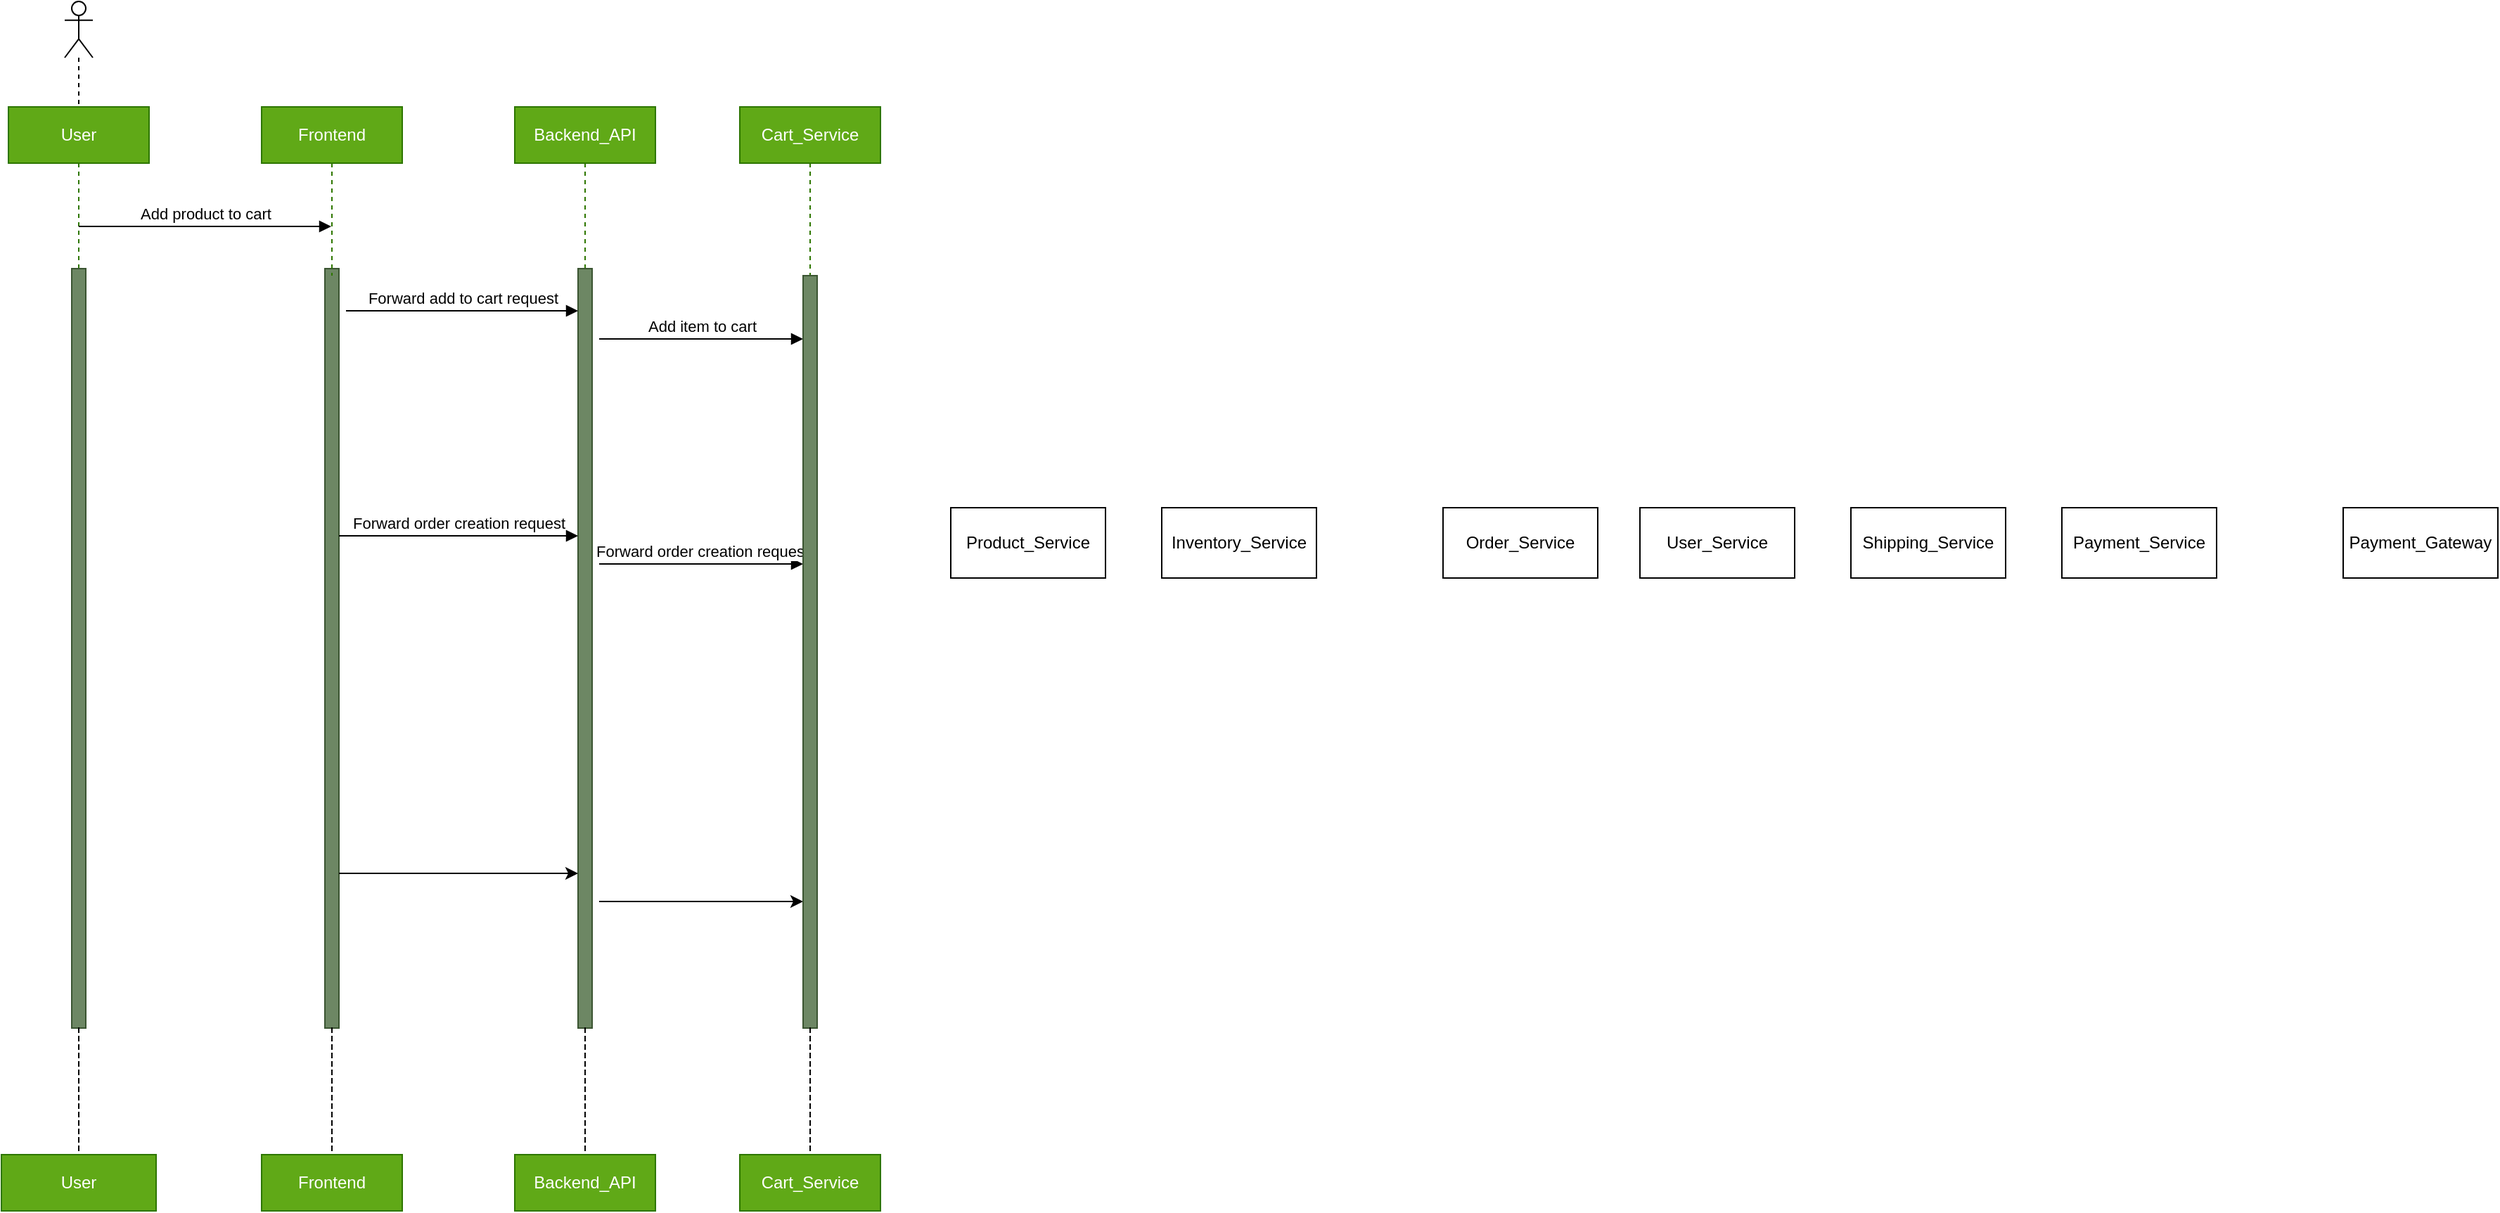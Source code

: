 <mxfile version="24.7.12">
  <diagram name="Page-1" id="2YBvvXClWsGukQMizWep">
    <mxGraphModel dx="2074" dy="1190" grid="1" gridSize="10" guides="1" tooltips="1" connect="1" arrows="1" fold="1" page="1" pageScale="1" pageWidth="850" pageHeight="1100" math="0" shadow="0">
      <root>
        <mxCell id="0" />
        <mxCell id="1" parent="0" />
        <mxCell id="OwuwuEVSNwKDjZ3OUZzn-6" value="Inventory_Service" style="html=1;whiteSpace=wrap;" vertex="1" parent="1">
          <mxGeometry x="890" y="430" width="110" height="50" as="geometry" />
        </mxCell>
        <mxCell id="OwuwuEVSNwKDjZ3OUZzn-7" value="Order_Service" style="html=1;whiteSpace=wrap;" vertex="1" parent="1">
          <mxGeometry x="1090" y="430" width="110" height="50" as="geometry" />
        </mxCell>
        <mxCell id="OwuwuEVSNwKDjZ3OUZzn-8" value="User_Service" style="html=1;whiteSpace=wrap;" vertex="1" parent="1">
          <mxGeometry x="1230" y="430" width="110" height="50" as="geometry" />
        </mxCell>
        <mxCell id="OwuwuEVSNwKDjZ3OUZzn-9" value="Shipping_Service" style="html=1;whiteSpace=wrap;" vertex="1" parent="1">
          <mxGeometry x="1380" y="430" width="110" height="50" as="geometry" />
        </mxCell>
        <mxCell id="OwuwuEVSNwKDjZ3OUZzn-10" value="Payment_Service" style="html=1;whiteSpace=wrap;" vertex="1" parent="1">
          <mxGeometry x="1530" y="430" width="110" height="50" as="geometry" />
        </mxCell>
        <mxCell id="OwuwuEVSNwKDjZ3OUZzn-11" value="Payment_Gateway" style="html=1;whiteSpace=wrap;" vertex="1" parent="1">
          <mxGeometry x="1730" y="430" width="110" height="50" as="geometry" />
        </mxCell>
        <mxCell id="OwuwuEVSNwKDjZ3OUZzn-12" value="Product_Service" style="html=1;whiteSpace=wrap;" vertex="1" parent="1">
          <mxGeometry x="740" y="430" width="110" height="50" as="geometry" />
        </mxCell>
        <mxCell id="OwuwuEVSNwKDjZ3OUZzn-17" value="" style="shape=umlLifeline;perimeter=lifelinePerimeter;whiteSpace=wrap;html=1;container=1;dropTarget=0;collapsible=0;recursiveResize=0;outlineConnect=0;portConstraint=eastwest;newEdgeStyle={&quot;curved&quot;:0,&quot;rounded&quot;:0};participant=umlActor;" vertex="1" parent="1">
          <mxGeometry x="110" y="70" width="20" height="75" as="geometry" />
        </mxCell>
        <mxCell id="OwuwuEVSNwKDjZ3OUZzn-18" value="User" style="shape=umlLifeline;perimeter=lifelinePerimeter;whiteSpace=wrap;html=1;container=1;dropTarget=0;collapsible=0;recursiveResize=0;outlineConnect=0;portConstraint=eastwest;newEdgeStyle={&quot;curved&quot;:0,&quot;rounded&quot;:0};fillColor=#60a917;strokeColor=#2D7600;fontColor=#ffffff;" vertex="1" parent="1">
          <mxGeometry x="70" y="145" width="100" height="120" as="geometry" />
        </mxCell>
        <mxCell id="OwuwuEVSNwKDjZ3OUZzn-19" value="" style="html=1;points=[[0,0,0,0,5],[0,1,0,0,-5],[1,0,0,0,5],[1,1,0,0,-5]];perimeter=orthogonalPerimeter;outlineConnect=0;targetShapes=umlLifeline;portConstraint=eastwest;newEdgeStyle={&quot;curved&quot;:0,&quot;rounded&quot;:0};fillColor=#6d8764;fontColor=#ffffff;strokeColor=#3A5431;" vertex="1" parent="1">
          <mxGeometry x="115" y="260" width="10" height="540" as="geometry" />
        </mxCell>
        <mxCell id="OwuwuEVSNwKDjZ3OUZzn-32" value="User" style="html=1;whiteSpace=wrap;fillColor=#60a917;fontColor=#ffffff;strokeColor=#2D7600;" vertex="1" parent="1">
          <mxGeometry x="65" y="890" width="110" height="40" as="geometry" />
        </mxCell>
        <mxCell id="OwuwuEVSNwKDjZ3OUZzn-34" value="" style="shape=partialRectangle;fillColor=none;align=left;verticalAlign=middle;strokeColor=none;spacingLeft=34;rotatable=0;points=[[0,0.5],[1,0.5]];portConstraint=eastwest;dropTarget=0;" vertex="1" parent="1">
          <mxGeometry x="90" y="800" width="90" height="90" as="geometry" />
        </mxCell>
        <mxCell id="OwuwuEVSNwKDjZ3OUZzn-35" value="" style="shape=partialRectangle;top=0;left=0;bottom=0;fillColor=none;stokeWidth=1;dashed=1;align=left;verticalAlign=middle;spacingLeft=4;spacingRight=4;overflow=hidden;rotatable=0;points=[];portConstraint=eastwest;part=1;" vertex="1" connectable="0" parent="OwuwuEVSNwKDjZ3OUZzn-34">
          <mxGeometry width="30" height="90" as="geometry" />
        </mxCell>
        <mxCell id="OwuwuEVSNwKDjZ3OUZzn-36" value="Frontend" style="html=1;whiteSpace=wrap;fillColor=#60a917;fontColor=#ffffff;strokeColor=#2D7600;" vertex="1" parent="1">
          <mxGeometry x="250" y="890" width="100" height="40" as="geometry" />
        </mxCell>
        <mxCell id="OwuwuEVSNwKDjZ3OUZzn-37" value="" style="html=1;points=[[0,0,0,0,5],[0,1,0,0,-5],[1,0,0,0,5],[1,1,0,0,-5]];perimeter=orthogonalPerimeter;outlineConnect=0;targetShapes=umlLifeline;portConstraint=eastwest;newEdgeStyle={&quot;curved&quot;:0,&quot;rounded&quot;:0};fillColor=#6d8764;fontColor=#ffffff;strokeColor=#3A5431;" vertex="1" parent="1">
          <mxGeometry x="295" y="260" width="10" height="540" as="geometry" />
        </mxCell>
        <mxCell id="OwuwuEVSNwKDjZ3OUZzn-38" value="" style="shape=partialRectangle;fillColor=none;align=left;verticalAlign=middle;strokeColor=none;spacingLeft=34;rotatable=0;points=[[0,0.5],[1,0.5]];portConstraint=eastwest;dropTarget=0;" vertex="1" parent="1">
          <mxGeometry x="270" y="800" width="90" height="90" as="geometry" />
        </mxCell>
        <mxCell id="OwuwuEVSNwKDjZ3OUZzn-39" value="" style="shape=partialRectangle;top=0;left=0;bottom=0;fillColor=none;stokeWidth=1;dashed=1;align=left;verticalAlign=middle;spacingLeft=4;spacingRight=4;overflow=hidden;rotatable=0;points=[];portConstraint=eastwest;part=1;" vertex="1" connectable="0" parent="OwuwuEVSNwKDjZ3OUZzn-38">
          <mxGeometry width="30" height="90" as="geometry" />
        </mxCell>
        <mxCell id="OwuwuEVSNwKDjZ3OUZzn-42" value="Frontend" style="shape=umlLifeline;perimeter=lifelinePerimeter;whiteSpace=wrap;html=1;container=1;dropTarget=0;collapsible=0;recursiveResize=0;outlineConnect=0;portConstraint=eastwest;newEdgeStyle={&quot;curved&quot;:0,&quot;rounded&quot;:0};fillColor=#60a917;strokeColor=#2D7600;fontColor=#ffffff;" vertex="1" parent="1">
          <mxGeometry x="250" y="145" width="100" height="120" as="geometry" />
        </mxCell>
        <mxCell id="OwuwuEVSNwKDjZ3OUZzn-43" value="Add product to cart" style="html=1;verticalAlign=bottom;endArrow=block;curved=0;rounded=0;" edge="1" parent="1" source="OwuwuEVSNwKDjZ3OUZzn-18" target="OwuwuEVSNwKDjZ3OUZzn-42">
          <mxGeometry width="80" relative="1" as="geometry">
            <mxPoint x="180" y="190" as="sourcePoint" />
            <mxPoint x="950" y="620" as="targetPoint" />
            <Array as="points">
              <mxPoint x="200" y="230" />
            </Array>
            <mxPoint as="offset" />
          </mxGeometry>
        </mxCell>
        <mxCell id="OwuwuEVSNwKDjZ3OUZzn-44" value="Backend_API" style="shape=umlLifeline;perimeter=lifelinePerimeter;whiteSpace=wrap;html=1;container=1;dropTarget=0;collapsible=0;recursiveResize=0;outlineConnect=0;portConstraint=eastwest;newEdgeStyle={&quot;curved&quot;:0,&quot;rounded&quot;:0};fillColor=#60a917;strokeColor=#2D7600;fontColor=#ffffff;" vertex="1" parent="1">
          <mxGeometry x="430" y="145" width="100" height="115" as="geometry" />
        </mxCell>
        <mxCell id="OwuwuEVSNwKDjZ3OUZzn-45" value="" style="html=1;points=[[0,0,0,0,5],[0,1,0,0,-5],[1,0,0,0,5],[1,1,0,0,-5]];perimeter=orthogonalPerimeter;outlineConnect=0;targetShapes=umlLifeline;portConstraint=eastwest;newEdgeStyle={&quot;curved&quot;:0,&quot;rounded&quot;:0};fillColor=#6d8764;fontColor=#ffffff;strokeColor=#3A5431;" vertex="1" parent="1">
          <mxGeometry x="475" y="260" width="10" height="540" as="geometry" />
        </mxCell>
        <mxCell id="OwuwuEVSNwKDjZ3OUZzn-46" value="Backend_API" style="html=1;whiteSpace=wrap;fillColor=#60a917;fontColor=#ffffff;strokeColor=#2D7600;" vertex="1" parent="1">
          <mxGeometry x="430" y="890" width="100" height="40" as="geometry" />
        </mxCell>
        <mxCell id="OwuwuEVSNwKDjZ3OUZzn-47" value="" style="shape=partialRectangle;fillColor=none;align=left;verticalAlign=middle;strokeColor=none;spacingLeft=34;rotatable=0;points=[[0,0.5],[1,0.5]];portConstraint=eastwest;dropTarget=0;" vertex="1" parent="1">
          <mxGeometry x="450" y="800" width="90" height="90" as="geometry" />
        </mxCell>
        <mxCell id="OwuwuEVSNwKDjZ3OUZzn-48" value="" style="shape=partialRectangle;top=0;left=0;bottom=0;fillColor=none;stokeWidth=1;dashed=1;align=left;verticalAlign=middle;spacingLeft=4;spacingRight=4;overflow=hidden;rotatable=0;points=[];portConstraint=eastwest;part=1;" vertex="1" connectable="0" parent="OwuwuEVSNwKDjZ3OUZzn-47">
          <mxGeometry width="30" height="90" as="geometry" />
        </mxCell>
        <mxCell id="OwuwuEVSNwKDjZ3OUZzn-49" value="Forward add to cart request" style="html=1;verticalAlign=bottom;endArrow=block;curved=0;rounded=0;" edge="1" parent="1" target="OwuwuEVSNwKDjZ3OUZzn-45">
          <mxGeometry x="0.006" width="80" relative="1" as="geometry">
            <mxPoint x="310" y="290" as="sourcePoint" />
            <mxPoint x="470" y="290" as="targetPoint" />
            <Array as="points" />
            <mxPoint as="offset" />
          </mxGeometry>
        </mxCell>
        <mxCell id="OwuwuEVSNwKDjZ3OUZzn-53" value="Forward order creation request" style="html=1;verticalAlign=bottom;endArrow=block;curved=0;rounded=0;" edge="1" parent="1" source="OwuwuEVSNwKDjZ3OUZzn-37" target="OwuwuEVSNwKDjZ3OUZzn-45">
          <mxGeometry width="80" relative="1" as="geometry">
            <mxPoint x="370" y="450" as="sourcePoint" />
            <mxPoint x="550" y="450" as="targetPoint" />
            <Array as="points">
              <mxPoint x="450" y="450" />
            </Array>
            <mxPoint as="offset" />
          </mxGeometry>
        </mxCell>
        <mxCell id="OwuwuEVSNwKDjZ3OUZzn-57" value="" style="edgeStyle=none;orthogonalLoop=1;jettySize=auto;html=1;rounded=0;" edge="1" parent="1" target="OwuwuEVSNwKDjZ3OUZzn-45">
          <mxGeometry width="100" relative="1" as="geometry">
            <mxPoint x="305" y="690" as="sourcePoint" />
            <mxPoint x="405" y="690" as="targetPoint" />
            <Array as="points" />
          </mxGeometry>
        </mxCell>
        <mxCell id="OwuwuEVSNwKDjZ3OUZzn-58" value="Cart_Service" style="shape=umlLifeline;perimeter=lifelinePerimeter;whiteSpace=wrap;html=1;container=1;dropTarget=0;collapsible=0;recursiveResize=0;outlineConnect=0;portConstraint=eastwest;newEdgeStyle={&quot;curved&quot;:0,&quot;rounded&quot;:0};fillColor=#60a917;strokeColor=#2D7600;fontColor=#ffffff;" vertex="1" parent="1">
          <mxGeometry x="590" y="145" width="100" height="120" as="geometry" />
        </mxCell>
        <mxCell id="OwuwuEVSNwKDjZ3OUZzn-60" value="Add item to cart" style="html=1;verticalAlign=bottom;endArrow=block;curved=0;rounded=0;" edge="1" target="OwuwuEVSNwKDjZ3OUZzn-63" parent="1">
          <mxGeometry x="0.006" width="80" relative="1" as="geometry">
            <mxPoint x="490" y="310" as="sourcePoint" />
            <mxPoint x="635" y="310" as="targetPoint" />
            <Array as="points" />
            <mxPoint as="offset" />
          </mxGeometry>
        </mxCell>
        <mxCell id="OwuwuEVSNwKDjZ3OUZzn-61" value="Forward order creation request" style="html=1;verticalAlign=bottom;endArrow=block;curved=0;rounded=0;" edge="1" target="OwuwuEVSNwKDjZ3OUZzn-63" parent="1">
          <mxGeometry width="80" relative="1" as="geometry">
            <mxPoint x="490" y="470" as="sourcePoint" />
            <mxPoint x="715" y="470" as="targetPoint" />
            <Array as="points">
              <mxPoint x="615" y="470" />
            </Array>
            <mxPoint as="offset" />
          </mxGeometry>
        </mxCell>
        <mxCell id="OwuwuEVSNwKDjZ3OUZzn-62" value="" style="edgeStyle=none;orthogonalLoop=1;jettySize=auto;html=1;rounded=0;" edge="1" target="OwuwuEVSNwKDjZ3OUZzn-63" parent="1">
          <mxGeometry width="100" relative="1" as="geometry">
            <mxPoint x="490" y="710" as="sourcePoint" />
            <mxPoint x="570" y="710" as="targetPoint" />
            <Array as="points" />
          </mxGeometry>
        </mxCell>
        <mxCell id="OwuwuEVSNwKDjZ3OUZzn-63" value="" style="html=1;points=[[0,0,0,0,5],[0,1,0,0,-5],[1,0,0,0,5],[1,1,0,0,-5]];perimeter=orthogonalPerimeter;outlineConnect=0;targetShapes=umlLifeline;portConstraint=eastwest;newEdgeStyle={&quot;curved&quot;:0,&quot;rounded&quot;:0};fillColor=#6d8764;fontColor=#ffffff;strokeColor=#3A5431;" vertex="1" parent="1">
          <mxGeometry x="635" y="265" width="10" height="535" as="geometry" />
        </mxCell>
        <mxCell id="OwuwuEVSNwKDjZ3OUZzn-64" value="" style="shape=partialRectangle;fillColor=none;align=left;verticalAlign=middle;strokeColor=none;spacingLeft=34;rotatable=0;points=[[0,0.5],[1,0.5]];portConstraint=eastwest;dropTarget=0;" vertex="1" parent="1">
          <mxGeometry x="610" y="800" width="90" height="90" as="geometry" />
        </mxCell>
        <mxCell id="OwuwuEVSNwKDjZ3OUZzn-65" value="" style="shape=partialRectangle;top=0;left=0;bottom=0;fillColor=none;stokeWidth=1;dashed=1;align=left;verticalAlign=middle;spacingLeft=4;spacingRight=4;overflow=hidden;rotatable=0;points=[];portConstraint=eastwest;part=1;" vertex="1" connectable="0" parent="OwuwuEVSNwKDjZ3OUZzn-64">
          <mxGeometry width="30" height="90" as="geometry" />
        </mxCell>
        <mxCell id="OwuwuEVSNwKDjZ3OUZzn-66" value="Cart_Service" style="html=1;whiteSpace=wrap;fillColor=#60a917;fontColor=#ffffff;strokeColor=#2D7600;" vertex="1" parent="1">
          <mxGeometry x="590" y="890" width="100" height="40" as="geometry" />
        </mxCell>
      </root>
    </mxGraphModel>
  </diagram>
</mxfile>
